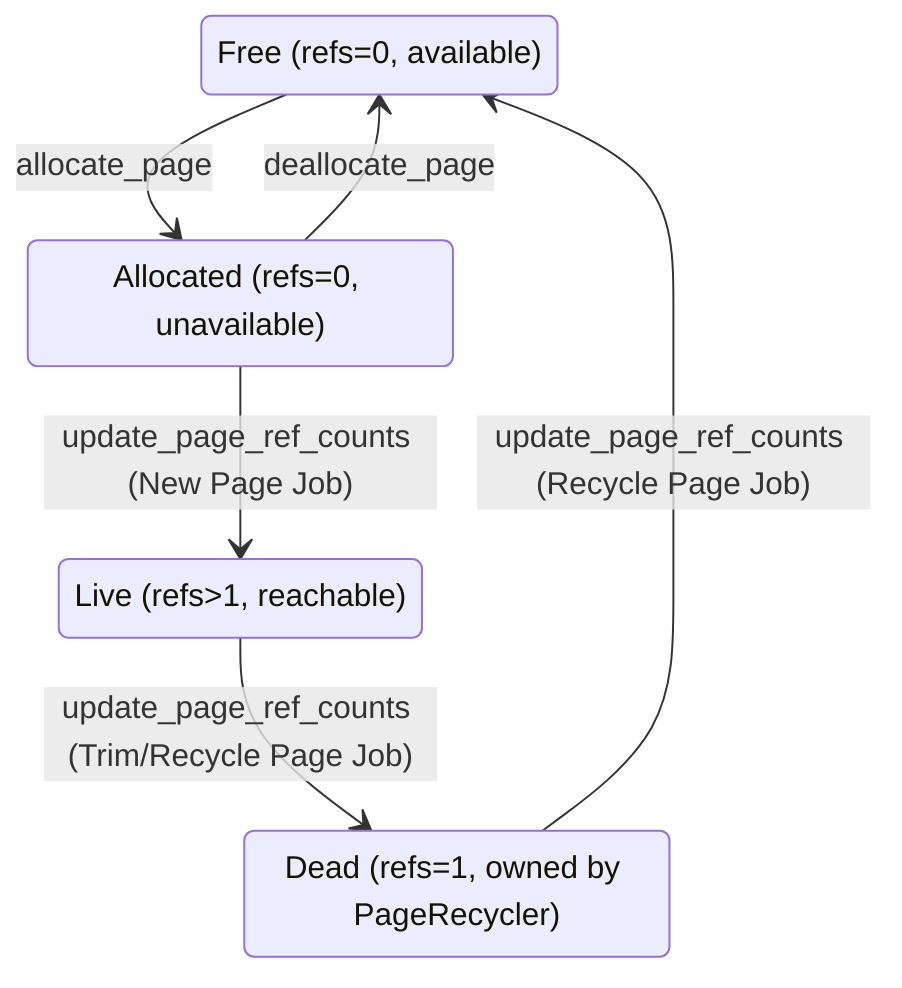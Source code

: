 %%{init: {'theme':'default'}}%%

stateDiagram-v2

Free: Free (refs=0, available)
Allocated: Allocated (refs=0, unavailable)
Live: Live (refs>1, reachable)
Dead: Dead (refs=1, owned by PageRecycler)

Free --> Allocated: allocate_page
Allocated --> Free: deallocate_page
Allocated --> Live: update_page_ref_counts (New Page Job)
Live --> Dead: update_page_ref_counts (Trim/Recycle Page Job)
Dead --> Free: update_page_ref_counts (Recycle Page Job)